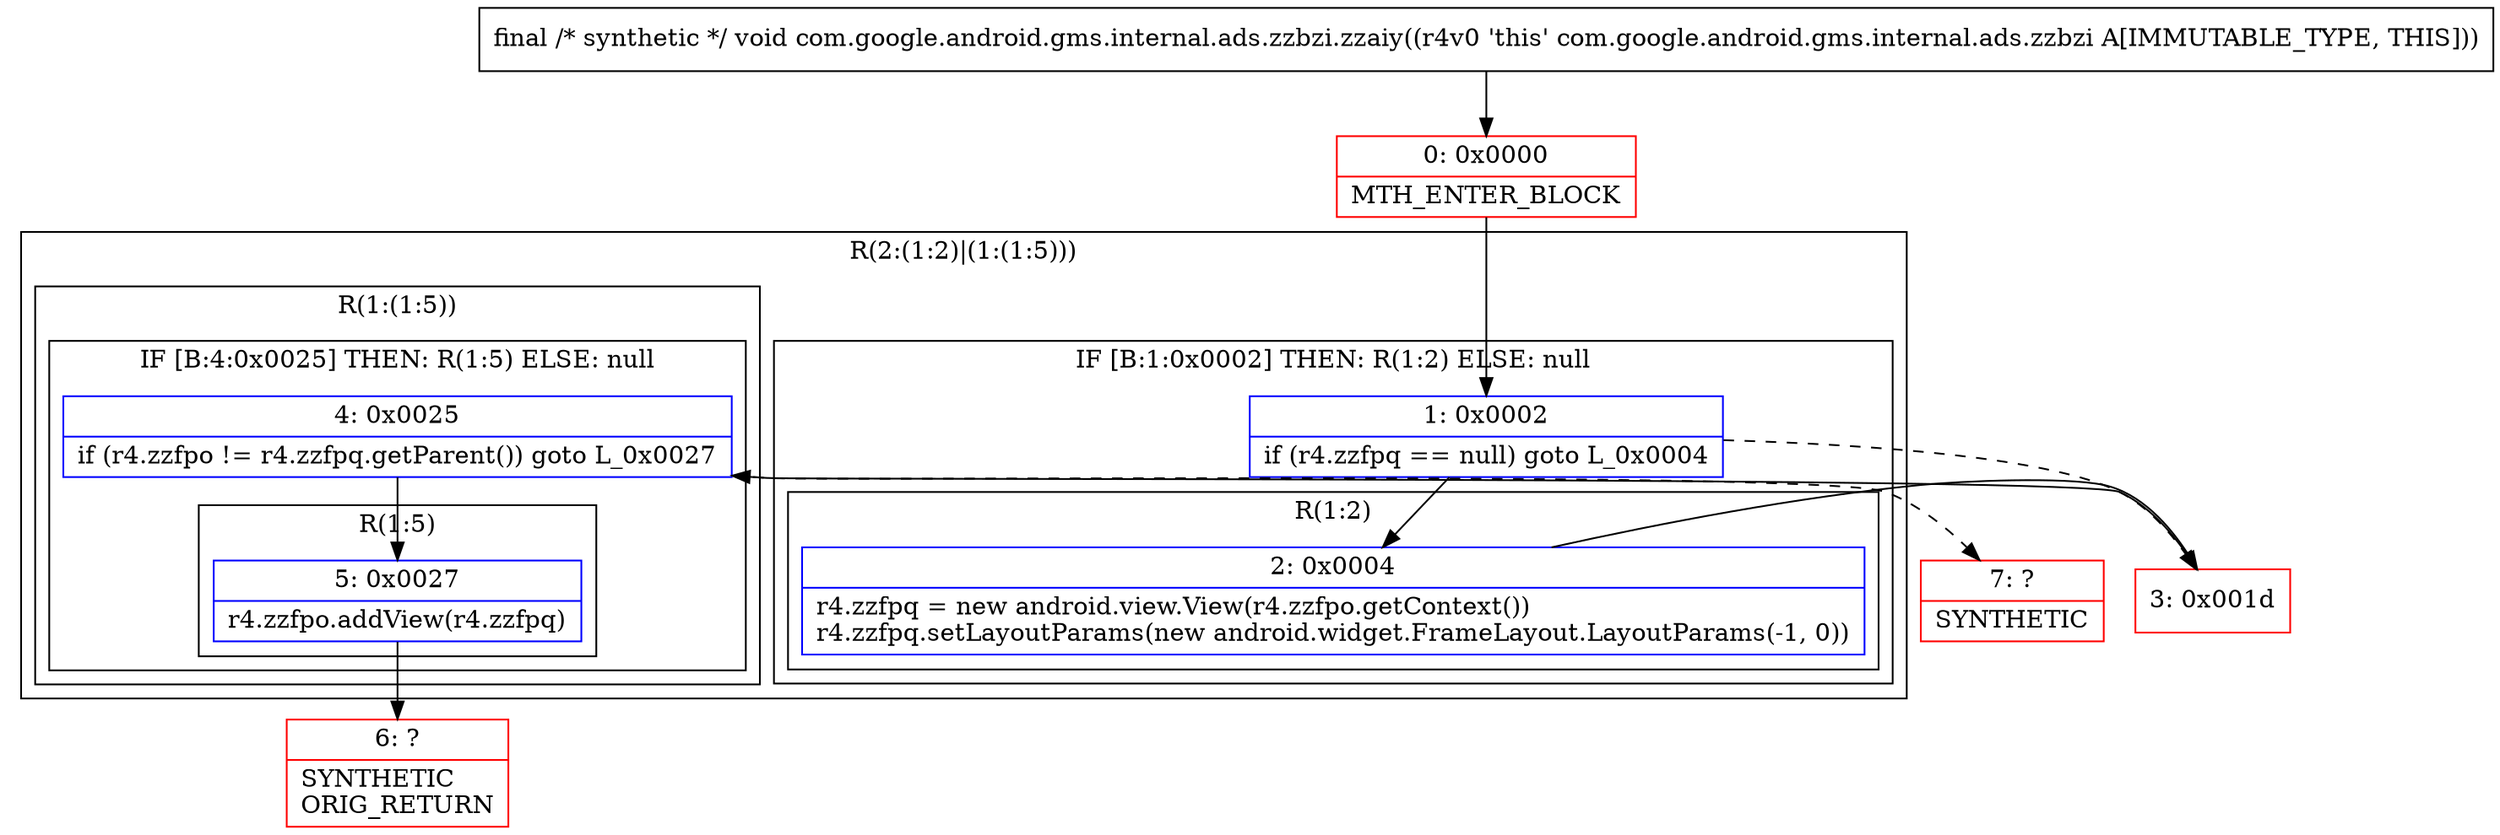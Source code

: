digraph "CFG forcom.google.android.gms.internal.ads.zzbzi.zzaiy()V" {
subgraph cluster_Region_1411722973 {
label = "R(2:(1:2)|(1:(1:5)))";
node [shape=record,color=blue];
subgraph cluster_IfRegion_653192435 {
label = "IF [B:1:0x0002] THEN: R(1:2) ELSE: null";
node [shape=record,color=blue];
Node_1 [shape=record,label="{1\:\ 0x0002|if (r4.zzfpq == null) goto L_0x0004\l}"];
subgraph cluster_Region_546348311 {
label = "R(1:2)";
node [shape=record,color=blue];
Node_2 [shape=record,label="{2\:\ 0x0004|r4.zzfpq = new android.view.View(r4.zzfpo.getContext())\lr4.zzfpq.setLayoutParams(new android.widget.FrameLayout.LayoutParams(\-1, 0))\l}"];
}
}
subgraph cluster_Region_919754122 {
label = "R(1:(1:5))";
node [shape=record,color=blue];
subgraph cluster_IfRegion_1274861131 {
label = "IF [B:4:0x0025] THEN: R(1:5) ELSE: null";
node [shape=record,color=blue];
Node_4 [shape=record,label="{4\:\ 0x0025|if (r4.zzfpo != r4.zzfpq.getParent()) goto L_0x0027\l}"];
subgraph cluster_Region_446968499 {
label = "R(1:5)";
node [shape=record,color=blue];
Node_5 [shape=record,label="{5\:\ 0x0027|r4.zzfpo.addView(r4.zzfpq)\l}"];
}
}
}
}
Node_0 [shape=record,color=red,label="{0\:\ 0x0000|MTH_ENTER_BLOCK\l}"];
Node_3 [shape=record,color=red,label="{3\:\ 0x001d}"];
Node_6 [shape=record,color=red,label="{6\:\ ?|SYNTHETIC\lORIG_RETURN\l}"];
Node_7 [shape=record,color=red,label="{7\:\ ?|SYNTHETIC\l}"];
MethodNode[shape=record,label="{final \/* synthetic *\/ void com.google.android.gms.internal.ads.zzbzi.zzaiy((r4v0 'this' com.google.android.gms.internal.ads.zzbzi A[IMMUTABLE_TYPE, THIS])) }"];
MethodNode -> Node_0;
Node_1 -> Node_2;
Node_1 -> Node_3[style=dashed];
Node_2 -> Node_3;
Node_4 -> Node_5;
Node_4 -> Node_7[style=dashed];
Node_5 -> Node_6;
Node_0 -> Node_1;
Node_3 -> Node_4;
}

